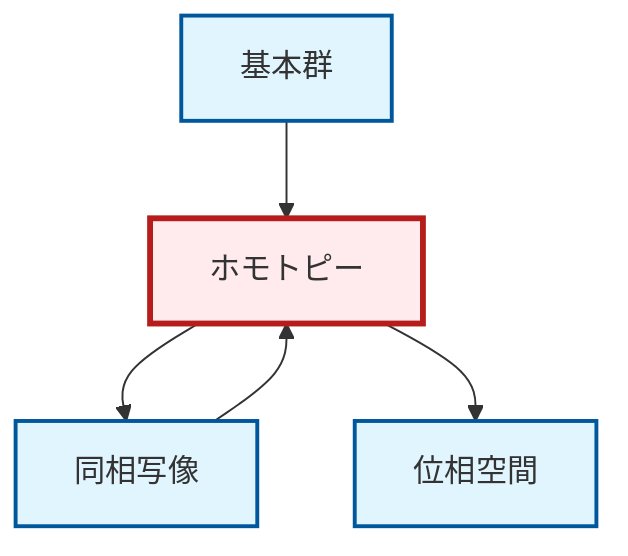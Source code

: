 graph TD
    classDef definition fill:#e1f5fe,stroke:#01579b,stroke-width:2px
    classDef theorem fill:#f3e5f5,stroke:#4a148c,stroke-width:2px
    classDef axiom fill:#fff3e0,stroke:#e65100,stroke-width:2px
    classDef example fill:#e8f5e9,stroke:#1b5e20,stroke-width:2px
    classDef current fill:#ffebee,stroke:#b71c1c,stroke-width:3px
    def-topological-space["位相空間"]:::definition
    def-fundamental-group["基本群"]:::definition
    def-homeomorphism["同相写像"]:::definition
    def-homotopy["ホモトピー"]:::definition
    def-fundamental-group --> def-homotopy
    def-homotopy --> def-homeomorphism
    def-homotopy --> def-topological-space
    def-homeomorphism --> def-homotopy
    class def-homotopy current